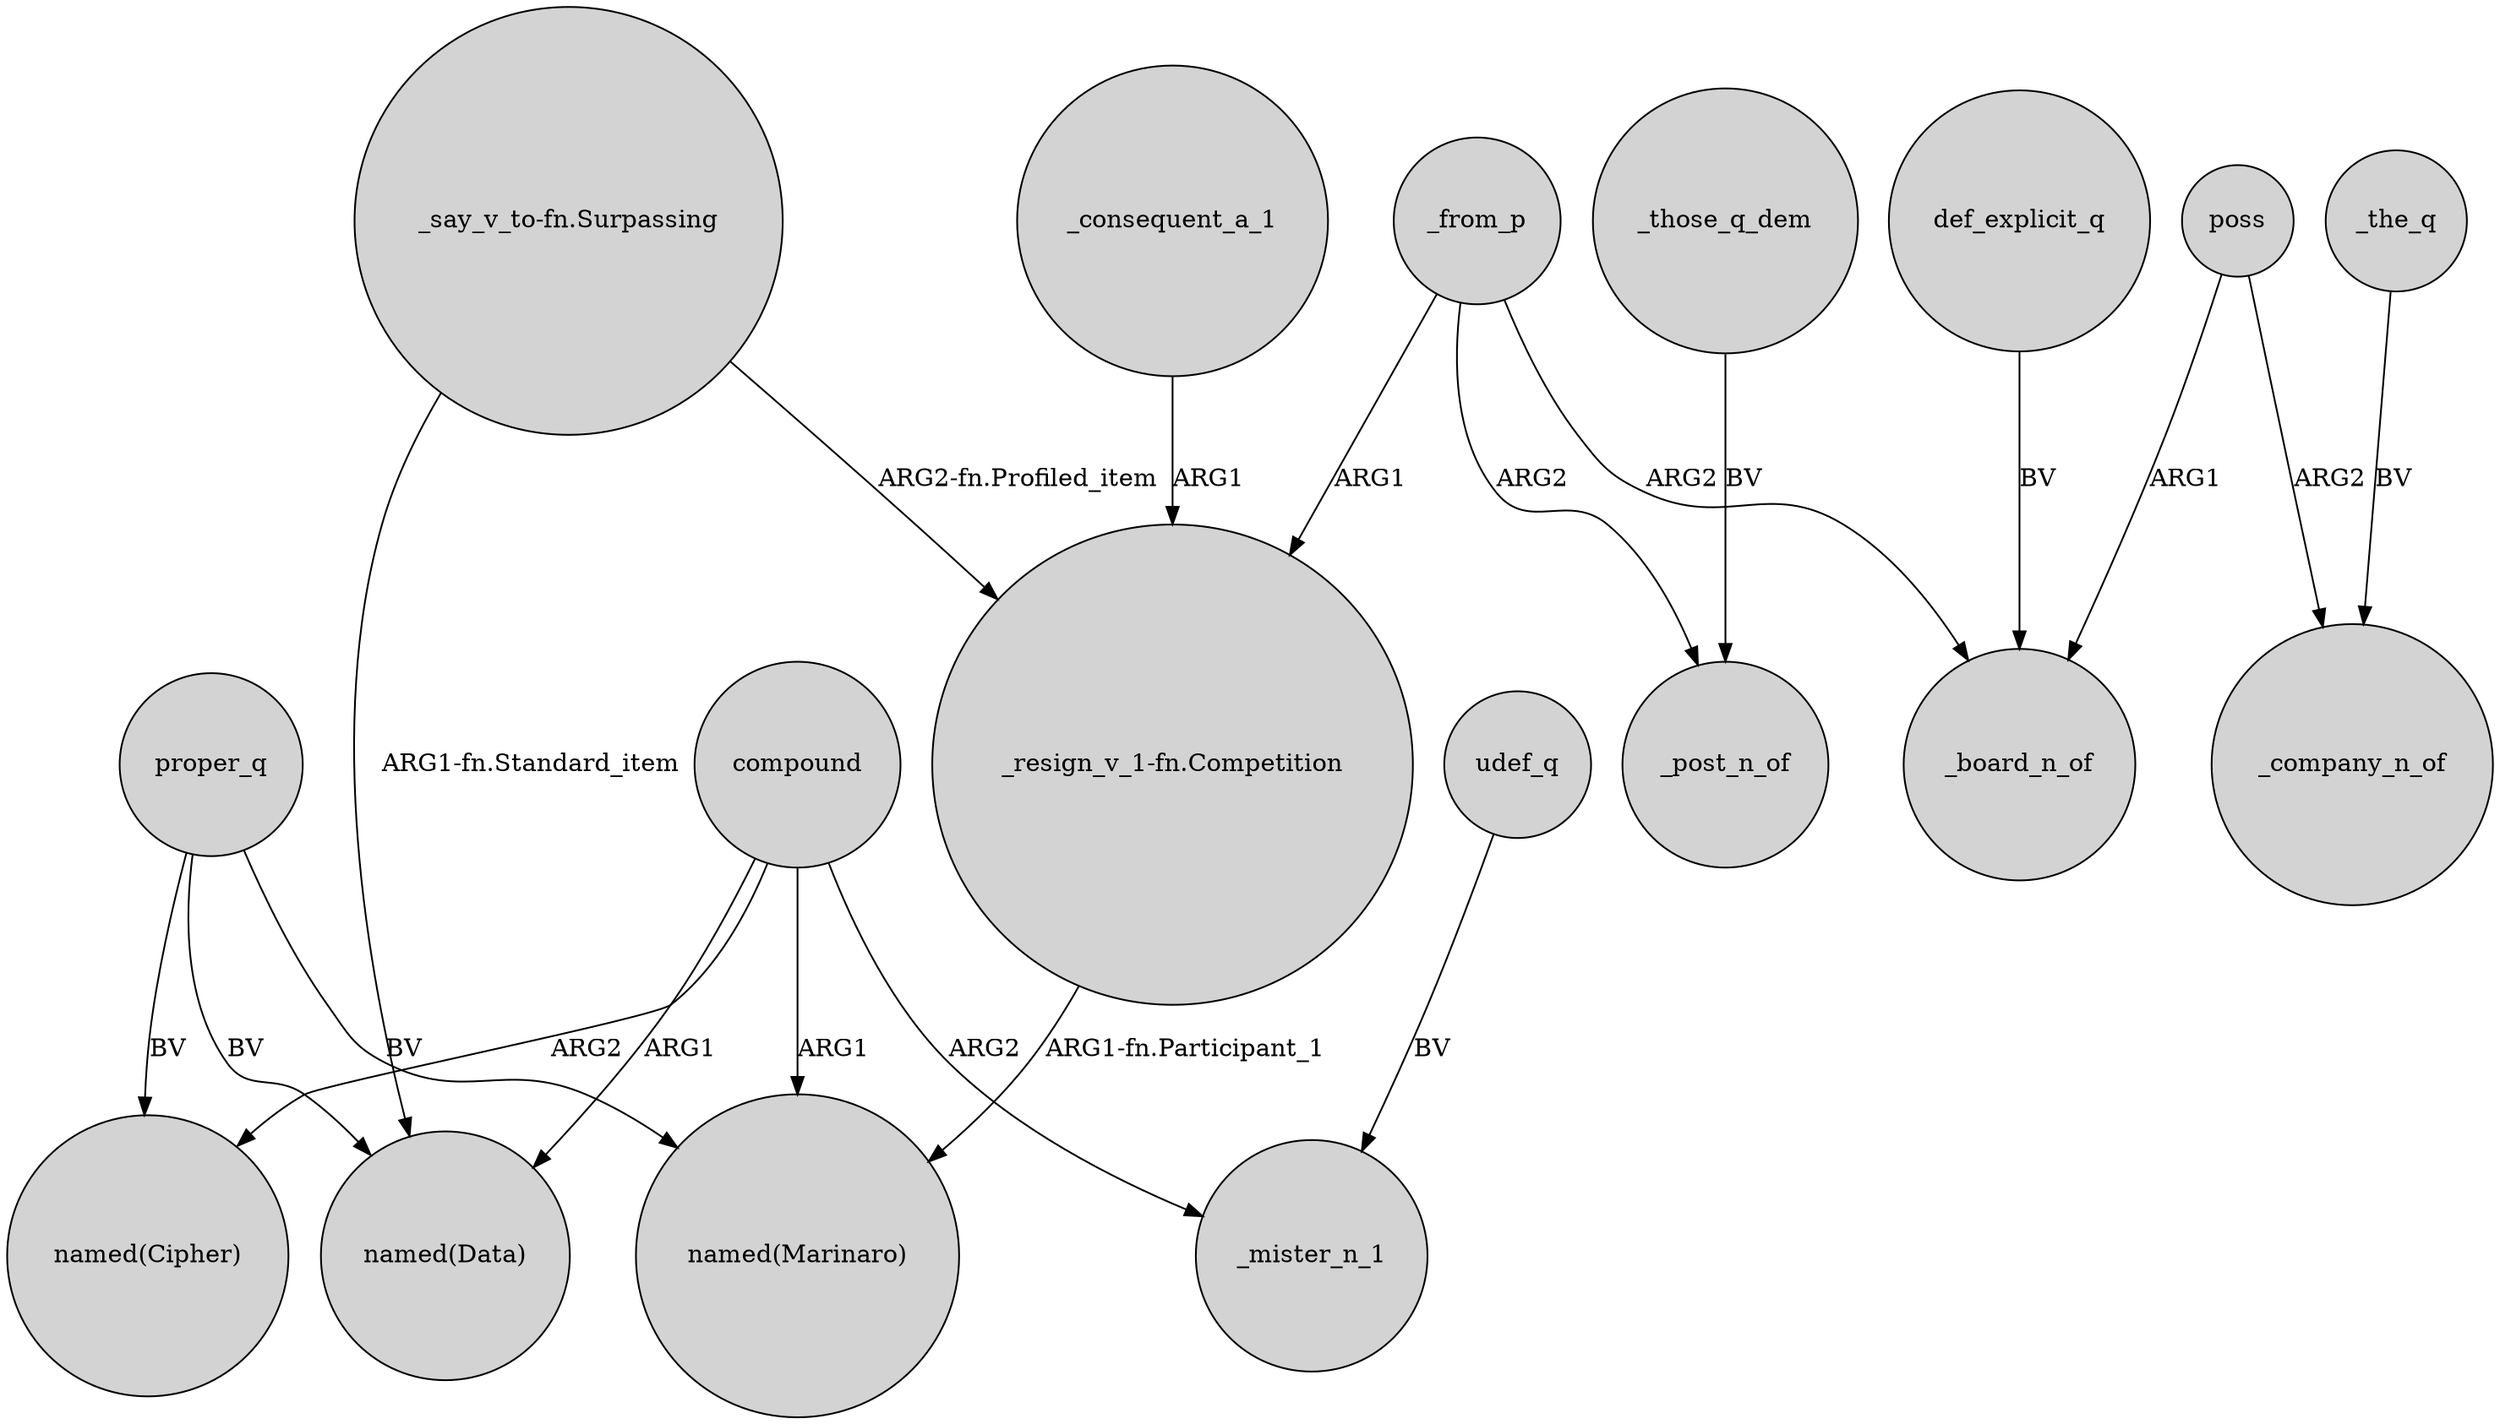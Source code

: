 digraph {
	node [shape=circle style=filled]
	_consequent_a_1 -> "_resign_v_1-fn.Competition" [label=ARG1]
	compound -> _mister_n_1 [label=ARG2]
	compound -> "named(Marinaro)" [label=ARG1]
	def_explicit_q -> _board_n_of [label=BV]
	proper_q -> "named(Marinaro)" [label=BV]
	proper_q -> "named(Data)" [label=BV]
	_from_p -> "_resign_v_1-fn.Competition" [label=ARG1]
	udef_q -> _mister_n_1 [label=BV]
	compound -> "named(Data)" [label=ARG1]
	proper_q -> "named(Cipher)" [label=BV]
	"_say_v_to-fn.Surpassing" -> "named(Data)" [label="ARG1-fn.Standard_item"]
	_from_p -> _board_n_of [label=ARG2]
	_those_q_dem -> _post_n_of [label=BV]
	poss -> _company_n_of [label=ARG2]
	compound -> "named(Cipher)" [label=ARG2]
	poss -> _board_n_of [label=ARG1]
	_from_p -> _post_n_of [label=ARG2]
	"_say_v_to-fn.Surpassing" -> "_resign_v_1-fn.Competition" [label="ARG2-fn.Profiled_item"]
	"_resign_v_1-fn.Competition" -> "named(Marinaro)" [label="ARG1-fn.Participant_1"]
	_the_q -> _company_n_of [label=BV]
}

